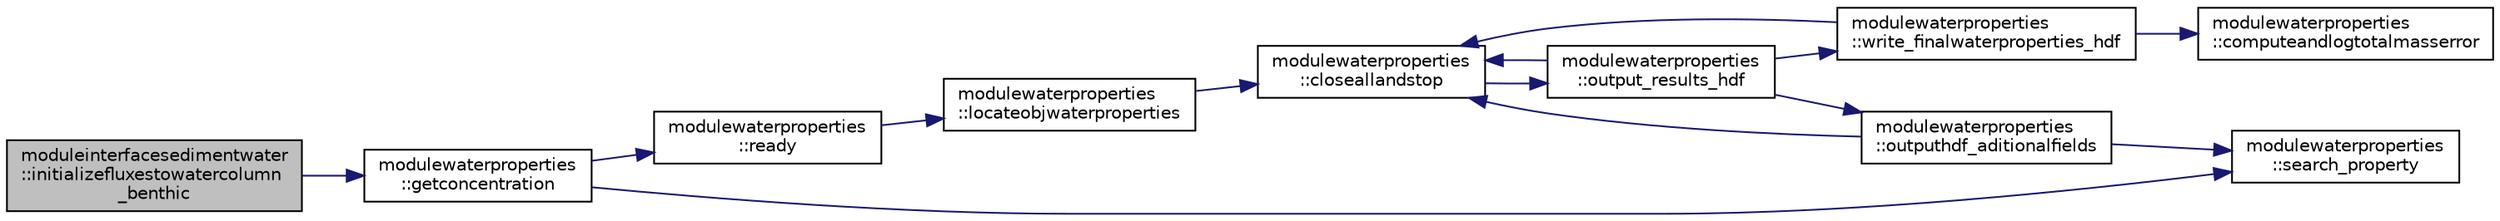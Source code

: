digraph "moduleinterfacesedimentwater::initializefluxestowatercolumn_benthic"
{
 // LATEX_PDF_SIZE
  edge [fontname="Helvetica",fontsize="10",labelfontname="Helvetica",labelfontsize="10"];
  node [fontname="Helvetica",fontsize="10",shape=record];
  rankdir="LR";
  Node1 [label="moduleinterfacesedimentwater\l::initializefluxestowatercolumn\l_benthic",height=0.2,width=0.4,color="black", fillcolor="grey75", style="filled", fontcolor="black",tooltip=" "];
  Node1 -> Node2 [color="midnightblue",fontsize="10",style="solid"];
  Node2 [label="modulewaterproperties\l::getconcentration",height=0.2,width=0.4,color="black", fillcolor="white", style="filled",URL="$namespacemodulewaterproperties.html#a45cbba90a6054db2070c49281da1ef56",tooltip=" "];
  Node2 -> Node3 [color="midnightblue",fontsize="10",style="solid"];
  Node3 [label="modulewaterproperties\l::ready",height=0.2,width=0.4,color="black", fillcolor="white", style="filled",URL="$namespacemodulewaterproperties.html#ad54774dedce486739249cb10b4de21e2",tooltip=" "];
  Node3 -> Node4 [color="midnightblue",fontsize="10",style="solid"];
  Node4 [label="modulewaterproperties\l::locateobjwaterproperties",height=0.2,width=0.4,color="black", fillcolor="white", style="filled",URL="$namespacemodulewaterproperties.html#ae4516d6c7f3687b0293515314b0ade90",tooltip=" "];
  Node4 -> Node5 [color="midnightblue",fontsize="10",style="solid"];
  Node5 [label="modulewaterproperties\l::closeallandstop",height=0.2,width=0.4,color="black", fillcolor="white", style="filled",URL="$namespacemodulewaterproperties.html#a5bb74dfe4637836633ca6817a4a72758",tooltip=" "];
  Node5 -> Node6 [color="midnightblue",fontsize="10",style="solid"];
  Node6 [label="modulewaterproperties\l::output_results_hdf",height=0.2,width=0.4,color="black", fillcolor="white", style="filled",URL="$namespacemodulewaterproperties.html#a78143a2ee73e78a6441a03852a7b9f9a",tooltip=" "];
  Node6 -> Node5 [color="midnightblue",fontsize="10",style="solid"];
  Node6 -> Node7 [color="midnightblue",fontsize="10",style="solid"];
  Node7 [label="modulewaterproperties\l::outputhdf_aditionalfields",height=0.2,width=0.4,color="black", fillcolor="white", style="filled",URL="$namespacemodulewaterproperties.html#a0e590dc368b505cd9ea918d724d3eee3",tooltip=" "];
  Node7 -> Node5 [color="midnightblue",fontsize="10",style="solid"];
  Node7 -> Node8 [color="midnightblue",fontsize="10",style="solid"];
  Node8 [label="modulewaterproperties\l::search_property",height=0.2,width=0.4,color="black", fillcolor="white", style="filled",URL="$namespacemodulewaterproperties.html#ae6b7d758da27fb15faee52b3ed14029d",tooltip=" "];
  Node6 -> Node9 [color="midnightblue",fontsize="10",style="solid"];
  Node9 [label="modulewaterproperties\l::write_finalwaterproperties_hdf",height=0.2,width=0.4,color="black", fillcolor="white", style="filled",URL="$namespacemodulewaterproperties.html#a2893cea8ca427b1290aeb65593659aa0",tooltip=" "];
  Node9 -> Node5 [color="midnightblue",fontsize="10",style="solid"];
  Node9 -> Node10 [color="midnightblue",fontsize="10",style="solid"];
  Node10 [label="modulewaterproperties\l::computeandlogtotalmasserror",height=0.2,width=0.4,color="black", fillcolor="white", style="filled",URL="$namespacemodulewaterproperties.html#af1b9165b0e72747e4478868c7e5eff00",tooltip=" "];
  Node2 -> Node8 [color="midnightblue",fontsize="10",style="solid"];
}
